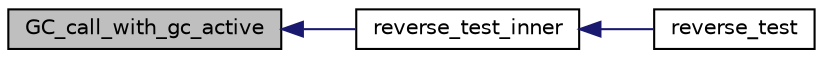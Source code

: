 digraph "GC_call_with_gc_active"
{
  edge [fontname="Helvetica",fontsize="10",labelfontname="Helvetica",labelfontsize="10"];
  node [fontname="Helvetica",fontsize="10",shape=record];
  rankdir="LR";
  Node195 [label="GC_call_with_gc_active",height=0.2,width=0.4,color="black", fillcolor="grey75", style="filled", fontcolor="black"];
  Node195 -> Node196 [dir="back",color="midnightblue",fontsize="10",style="solid",fontname="Helvetica"];
  Node196 [label="reverse_test_inner",height=0.2,width=0.4,color="black", fillcolor="white", style="filled",URL="$d4/d12/3rd_party_2gc_2tests_2test_8c.html#a1072a92fc80c418ad7b6512a0b1379bf"];
  Node196 -> Node197 [dir="back",color="midnightblue",fontsize="10",style="solid",fontname="Helvetica"];
  Node197 [label="reverse_test",height=0.2,width=0.4,color="black", fillcolor="white", style="filled",URL="$d4/d12/3rd_party_2gc_2tests_2test_8c.html#a66380dd91e1888369d9921c4b740d6d5"];
}
